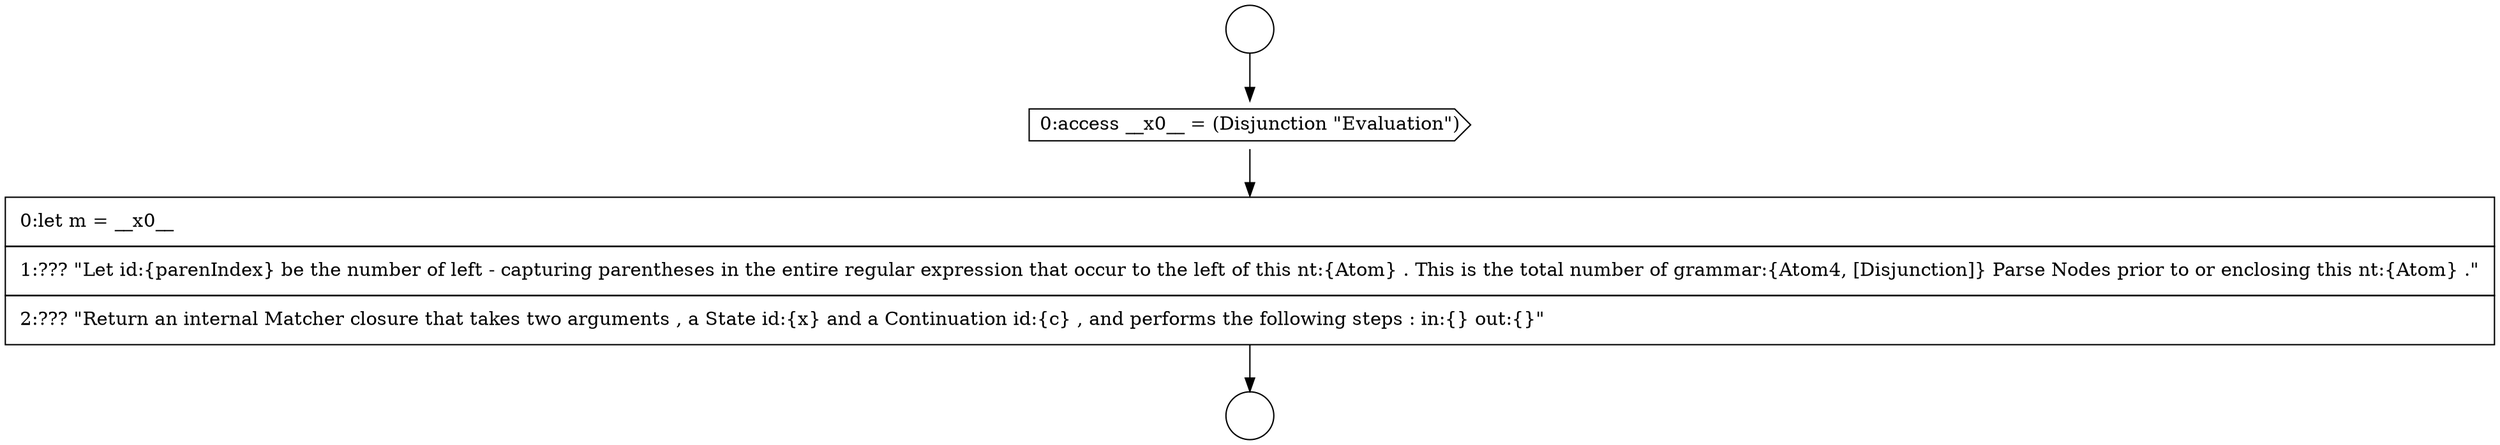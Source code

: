 digraph {
  node13092 [shape=circle label=" " color="black" fillcolor="white" style=filled]
  node13094 [shape=cds, label=<<font color="black">0:access __x0__ = (Disjunction &quot;Evaluation&quot;)</font>> color="black" fillcolor="white" style=filled]
  node13095 [shape=none, margin=0, label=<<font color="black">
    <table border="0" cellborder="1" cellspacing="0" cellpadding="10">
      <tr><td align="left">0:let m = __x0__</td></tr>
      <tr><td align="left">1:??? &quot;Let id:{parenIndex} be the number of left - capturing parentheses in the entire regular expression that occur to the left of this nt:{Atom} . This is the total number of grammar:{Atom4, [Disjunction]} Parse Nodes prior to or enclosing this nt:{Atom} .&quot;</td></tr>
      <tr><td align="left">2:??? &quot;Return an internal Matcher closure that takes two arguments , a State id:{x} and a Continuation id:{c} , and performs the following steps : in:{} out:{}&quot;</td></tr>
    </table>
  </font>> color="black" fillcolor="white" style=filled]
  node13093 [shape=circle label=" " color="black" fillcolor="white" style=filled]
  node13092 -> node13094 [ color="black"]
  node13094 -> node13095 [ color="black"]
  node13095 -> node13093 [ color="black"]
}
